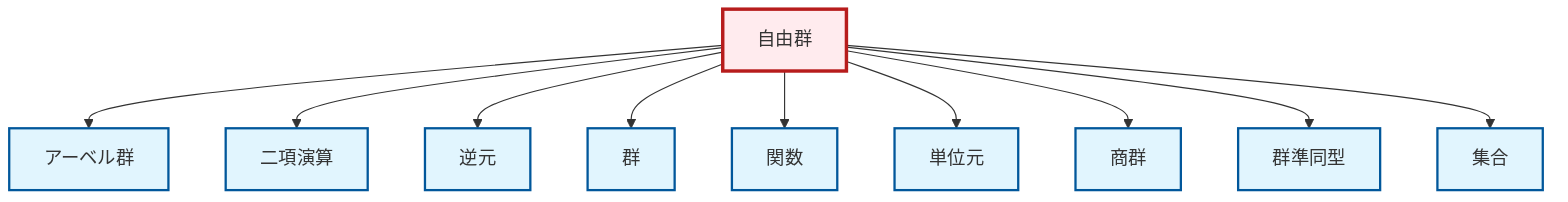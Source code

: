 graph TD
    classDef definition fill:#e1f5fe,stroke:#01579b,stroke-width:2px
    classDef theorem fill:#f3e5f5,stroke:#4a148c,stroke-width:2px
    classDef axiom fill:#fff3e0,stroke:#e65100,stroke-width:2px
    classDef example fill:#e8f5e9,stroke:#1b5e20,stroke-width:2px
    classDef current fill:#ffebee,stroke:#b71c1c,stroke-width:3px
    def-identity-element["単位元"]:::definition
    def-inverse-element["逆元"]:::definition
    def-homomorphism["群準同型"]:::definition
    def-set["集合"]:::definition
    def-abelian-group["アーベル群"]:::definition
    def-quotient-group["商群"]:::definition
    def-group["群"]:::definition
    def-free-group["自由群"]:::definition
    def-function["関数"]:::definition
    def-binary-operation["二項演算"]:::definition
    def-free-group --> def-abelian-group
    def-free-group --> def-binary-operation
    def-free-group --> def-inverse-element
    def-free-group --> def-group
    def-free-group --> def-function
    def-free-group --> def-identity-element
    def-free-group --> def-quotient-group
    def-free-group --> def-homomorphism
    def-free-group --> def-set
    class def-free-group current